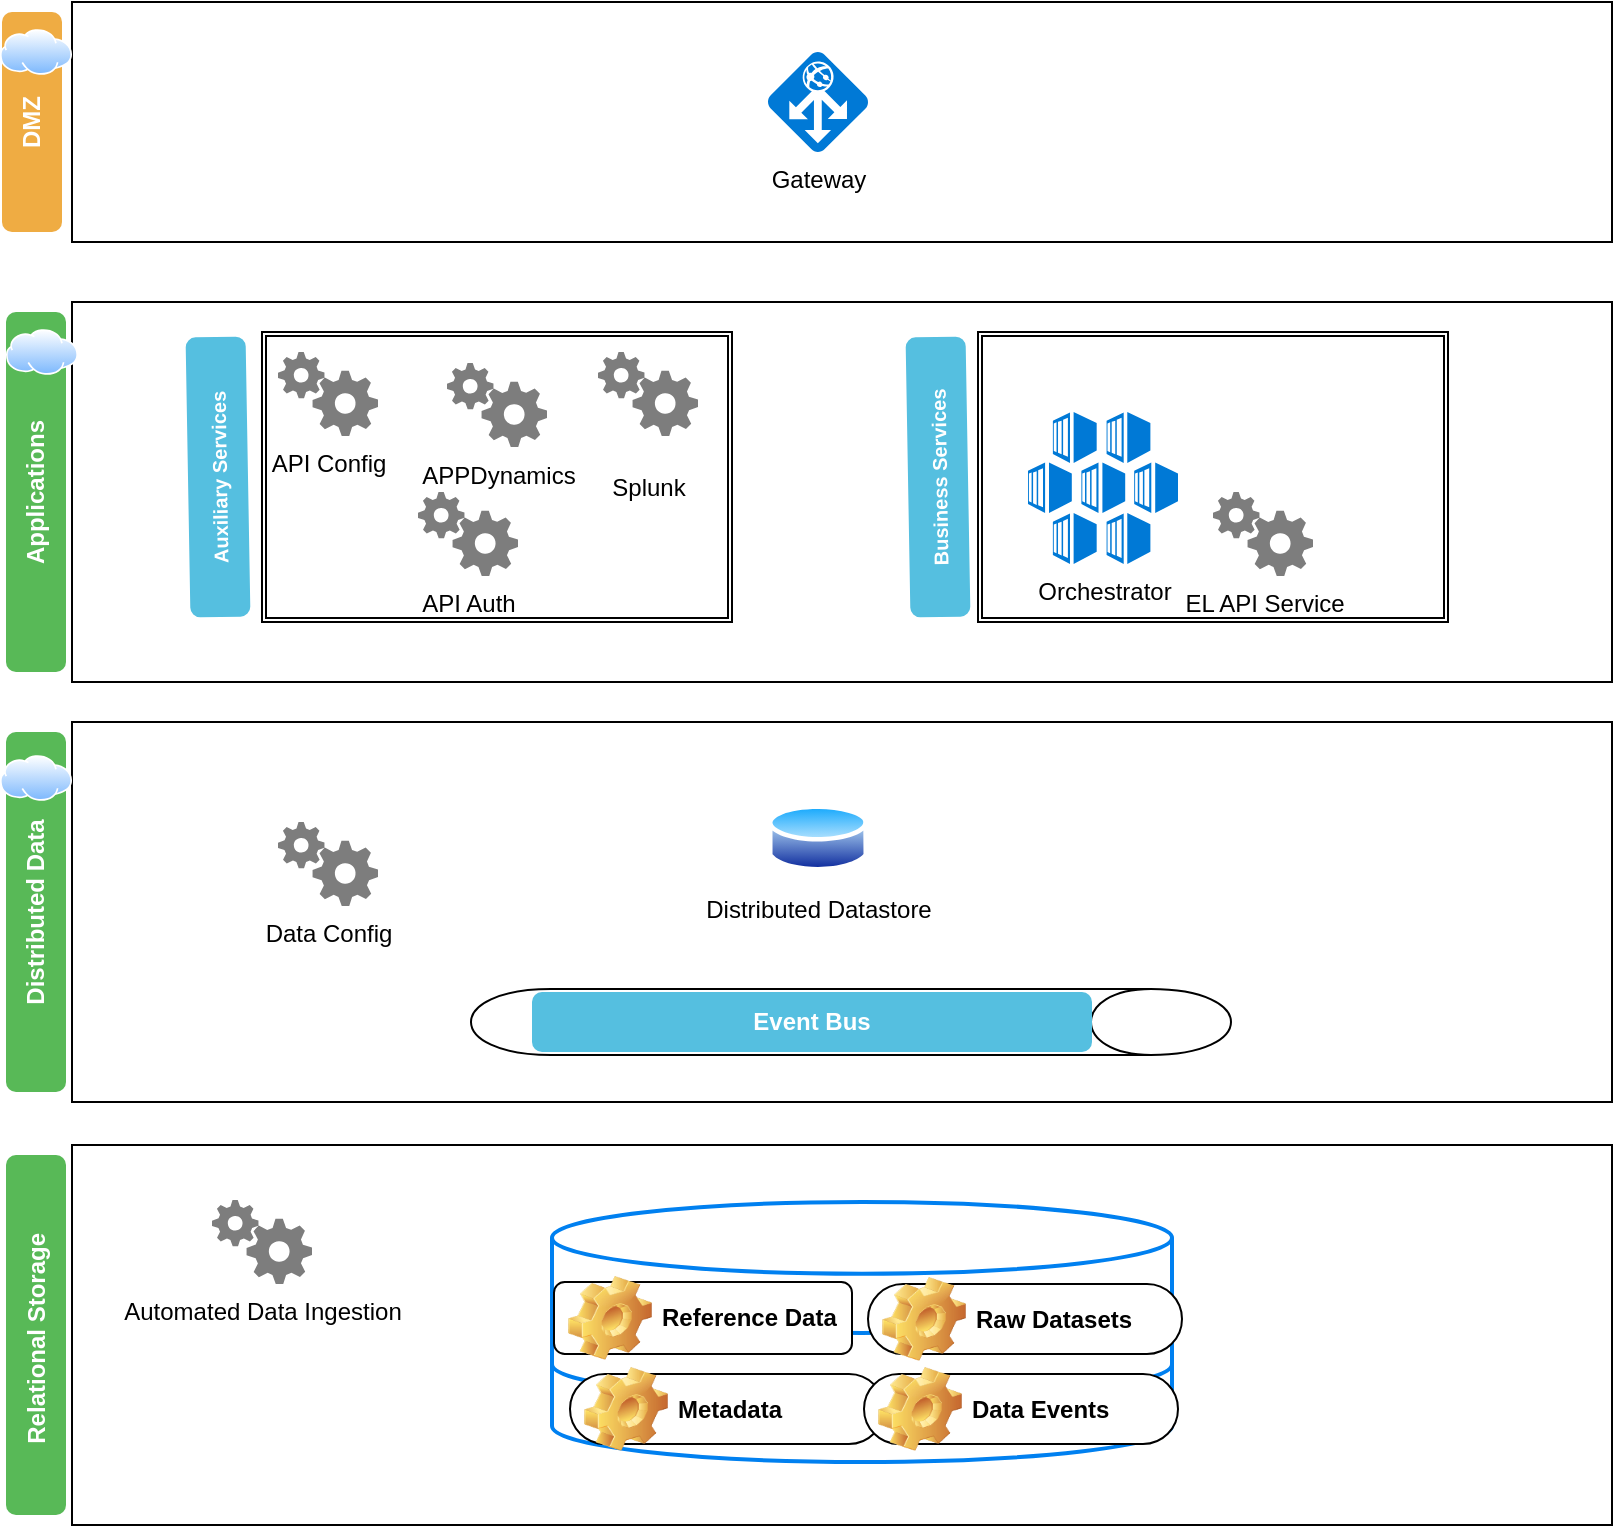 <mxfile pages="1" version="11.2.5" type="github"><diagram id="2VCuNsp4EGawn7Kxpkvm" name="Page-1"><mxGraphModel dx="2062" dy="796" grid="1" gridSize="10" guides="1" tooltips="1" connect="1" arrows="1" fold="1" page="1" pageScale="1" pageWidth="827" pageHeight="1169" math="0" shadow="0"><root><mxCell id="0"/><mxCell id="1" parent="0"/><mxCell id="Sti7MZdgvFHbfkKE7Dy4-1" value="" style="rounded=0;whiteSpace=wrap;html=1;" parent="1" vertex="1"><mxGeometry x="40" y="80" width="770" height="120" as="geometry"/></mxCell><mxCell id="Sti7MZdgvFHbfkKE7Dy4-2" value="DMZ" style="html=1;shadow=0;dashed=0;shape=mxgraph.bootstrap.rrect;align=center;rSize=5;strokeColor=none;fillColor=#EFAC43;fontColor=#ffffff;fontStyle=1;whiteSpace=wrap;rotation=-90;" parent="1" vertex="1"><mxGeometry x="-35" y="125" width="110" height="30" as="geometry"/></mxCell><mxCell id="Sti7MZdgvFHbfkKE7Dy4-3" value="Gateway" style="shadow=0;dashed=0;html=1;strokeColor=none;labelPosition=center;verticalLabelPosition=bottom;verticalAlign=top;align=center;shape=mxgraph.mscae.cloud.application_gateway;fillColor=#0079D6;pointerEvents=1;" parent="1" vertex="1"><mxGeometry x="388" y="105" width="50" height="50" as="geometry"/></mxCell><mxCell id="Sti7MZdgvFHbfkKE7Dy4-4" value="" style="rounded=0;whiteSpace=wrap;html=1;" parent="1" vertex="1"><mxGeometry x="40" y="230" width="770" height="190" as="geometry"/></mxCell><mxCell id="Sti7MZdgvFHbfkKE7Dy4-6" value="Applications" style="html=1;shadow=0;dashed=0;shape=mxgraph.bootstrap.rrect;align=center;rSize=5;strokeColor=none;fillColor=#58B957;fontColor=#ffffff;fontStyle=1;whiteSpace=wrap;rotation=-90;" parent="1" vertex="1"><mxGeometry x="-68" y="310" width="180" height="30" as="geometry"/></mxCell><mxCell id="Sti7MZdgvFHbfkKE7Dy4-7" value="" style="shape=ext;double=1;rounded=0;whiteSpace=wrap;html=1;" parent="1" vertex="1"><mxGeometry x="135" y="245" width="235" height="145" as="geometry"/></mxCell><mxCell id="Sti7MZdgvFHbfkKE7Dy4-8" value="" style="shape=ext;double=1;rounded=0;whiteSpace=wrap;html=1;" parent="1" vertex="1"><mxGeometry x="493" y="245" width="235" height="145" as="geometry"/></mxCell><mxCell id="Sti7MZdgvFHbfkKE7Dy4-9" value="Business Services" style="html=1;shadow=0;dashed=0;shape=mxgraph.bootstrap.rrect;align=center;rSize=5;strokeColor=none;fillColor=#55BFE0;fontColor=#ffffff;fontStyle=1;whiteSpace=wrap;fontSize=10;rotation=-91;" parent="1" vertex="1"><mxGeometry x="403" y="302.5" width="140" height="30" as="geometry"/></mxCell><mxCell id="Sti7MZdgvFHbfkKE7Dy4-10" value="Auxiliary&amp;nbsp;Services" style="html=1;shadow=0;dashed=0;shape=mxgraph.bootstrap.rrect;align=center;rSize=5;strokeColor=none;fillColor=#55BFE0;fontColor=#ffffff;fontStyle=1;whiteSpace=wrap;fontSize=10;rotation=-91;" parent="1" vertex="1"><mxGeometry x="43" y="302.5" width="140" height="30" as="geometry"/></mxCell><mxCell id="Sti7MZdgvFHbfkKE7Dy4-11" value="API Config" style="shadow=0;dashed=0;html=1;strokeColor=none;labelPosition=center;verticalLabelPosition=bottom;verticalAlign=top;align=center;shape=mxgraph.mscae.general.gears;fillColor=#7D7D7D;pointerEvents=1;" parent="1" vertex="1"><mxGeometry x="143" y="255" width="50" height="42" as="geometry"/></mxCell><mxCell id="Sti7MZdgvFHbfkKE7Dy4-12" value="&lt;p&gt;Splunk&lt;/p&gt;" style="shadow=0;dashed=0;html=1;strokeColor=none;labelPosition=center;verticalLabelPosition=bottom;verticalAlign=top;align=center;shape=mxgraph.mscae.general.gears;fillColor=#7D7D7D;pointerEvents=1;" parent="1" vertex="1"><mxGeometry x="303" y="255" width="50" height="42" as="geometry"/></mxCell><mxCell id="Sti7MZdgvFHbfkKE7Dy4-13" value="API Auth" style="shadow=0;dashed=0;html=1;strokeColor=none;labelPosition=center;verticalLabelPosition=bottom;verticalAlign=top;align=center;shape=mxgraph.mscae.general.gears;fillColor=#7D7D7D;pointerEvents=1;" parent="1" vertex="1"><mxGeometry x="213" y="325" width="50" height="42" as="geometry"/></mxCell><mxCell id="Sti7MZdgvFHbfkKE7Dy4-16" value="EL API Service" style="shadow=0;dashed=0;html=1;strokeColor=none;labelPosition=center;verticalLabelPosition=bottom;verticalAlign=top;align=center;shape=mxgraph.mscae.general.gears;fillColor=#7D7D7D;pointerEvents=1;" parent="1" vertex="1"><mxGeometry x="610.5" y="325" width="50" height="42" as="geometry"/></mxCell><mxCell id="Sti7MZdgvFHbfkKE7Dy4-17" value="Orchestrator " style="shadow=0;dashed=0;html=1;strokeColor=none;labelPosition=center;verticalLabelPosition=bottom;verticalAlign=top;align=center;shape=mxgraph.mscae.cloud.container_service;fillColor=#0079D6;pointerEvents=1;" parent="1" vertex="1"><mxGeometry x="518" y="285" width="75" height="76" as="geometry"/></mxCell><mxCell id="Sti7MZdgvFHbfkKE7Dy4-18" value="APPDynamics" style="shadow=0;dashed=0;html=1;strokeColor=none;labelPosition=center;verticalLabelPosition=bottom;verticalAlign=top;align=center;shape=mxgraph.mscae.general.gears;fillColor=#7D7D7D;pointerEvents=1;" parent="1" vertex="1"><mxGeometry x="227.5" y="260.5" width="50" height="42" as="geometry"/></mxCell><mxCell id="Sti7MZdgvFHbfkKE7Dy4-19" value="" style="rounded=0;whiteSpace=wrap;html=1;" parent="1" vertex="1"><mxGeometry x="40" y="440" width="770" height="190" as="geometry"/></mxCell><mxCell id="Sti7MZdgvFHbfkKE7Dy4-20" value="Distributed Data" style="html=1;shadow=0;dashed=0;shape=mxgraph.bootstrap.rrect;align=center;rSize=5;strokeColor=none;fillColor=#58B957;fontColor=#ffffff;fontStyle=1;whiteSpace=wrap;rotation=-90;" parent="1" vertex="1"><mxGeometry x="-68" y="520" width="180" height="30" as="geometry"/></mxCell><mxCell id="Sti7MZdgvFHbfkKE7Dy4-25" value="Distributed Datastore" style="aspect=fixed;perimeter=ellipsePerimeter;html=1;align=center;shadow=0;dashed=0;spacingTop=3;image;image=img/lib/active_directory/database.svg;" parent="1" vertex="1"><mxGeometry x="388" y="479.5" width="50" height="37" as="geometry"/></mxCell><mxCell id="Sti7MZdgvFHbfkKE7Dy4-26" value="" style="shape=cylinder;whiteSpace=wrap;html=1;boundedLbl=1;backgroundOutline=1;rotation=90;" parent="1" vertex="1"><mxGeometry x="413" y="400" width="33" height="380" as="geometry"/></mxCell><mxCell id="Sti7MZdgvFHbfkKE7Dy4-27" value="Event Bus" style="html=1;shadow=0;dashed=0;shape=mxgraph.bootstrap.rrect;align=center;rSize=5;strokeColor=none;fillColor=#55BFE0;fontColor=#ffffff;fontStyle=1;whiteSpace=wrap;" parent="1" vertex="1"><mxGeometry x="270" y="575" width="280" height="30" as="geometry"/></mxCell><mxCell id="Sti7MZdgvFHbfkKE7Dy4-31" value="" style="rounded=0;whiteSpace=wrap;html=1;" parent="1" vertex="1"><mxGeometry x="40" y="651.5" width="770" height="190" as="geometry"/></mxCell><mxCell id="Sti7MZdgvFHbfkKE7Dy4-32" value="Relational Storage&amp;nbsp;" style="html=1;shadow=0;dashed=0;shape=mxgraph.bootstrap.rrect;align=center;rSize=5;strokeColor=none;fillColor=#58B957;fontColor=#ffffff;fontStyle=1;whiteSpace=wrap;rotation=-90;" parent="1" vertex="1"><mxGeometry x="-68" y="731.5" width="180" height="30" as="geometry"/></mxCell><mxCell id="Sti7MZdgvFHbfkKE7Dy4-35" value="Data Config" style="shadow=0;dashed=0;html=1;strokeColor=none;labelPosition=center;verticalLabelPosition=bottom;verticalAlign=top;align=center;shape=mxgraph.mscae.general.gears;fillColor=#7D7D7D;pointerEvents=1;" parent="1" vertex="1"><mxGeometry x="143" y="490" width="50" height="42" as="geometry"/></mxCell><mxCell id="Sti7MZdgvFHbfkKE7Dy4-36" value="" style="html=1;verticalLabelPosition=bottom;align=center;labelBackgroundColor=#ffffff;verticalAlign=top;strokeWidth=2;strokeColor=#0080F0;fillColor=#ffffff;shadow=0;dashed=0;shape=mxgraph.ios7.icons.data;" parent="1" vertex="1"><mxGeometry x="280" y="680" width="310" height="130" as="geometry"/></mxCell><mxCell id="Sti7MZdgvFHbfkKE7Dy4-38" value="Automated Data Ingestion" style="shadow=0;dashed=0;html=1;strokeColor=none;labelPosition=center;verticalLabelPosition=bottom;verticalAlign=top;align=center;shape=mxgraph.mscae.general.gears;fillColor=#7D7D7D;pointerEvents=1;" parent="1" vertex="1"><mxGeometry x="110" y="679" width="50" height="42" as="geometry"/></mxCell><mxCell id="Sti7MZdgvFHbfkKE7Dy4-40" value="Reference Data" style="label;whiteSpace=wrap;html=1;image=img/clipart/Gear_128x128.png" parent="1" vertex="1"><mxGeometry x="281" y="720" width="149" height="36" as="geometry"/></mxCell><mxCell id="Sti7MZdgvFHbfkKE7Dy4-41" value="Raw Datasets" style="label;whiteSpace=wrap;html=1;image=img/clipart/Gear_128x128.png;arcSize=50;" parent="1" vertex="1"><mxGeometry x="438" y="721" width="157" height="35" as="geometry"/></mxCell><mxCell id="Sti7MZdgvFHbfkKE7Dy4-42" value="Metadata" style="label;whiteSpace=wrap;html=1;image=img/clipart/Gear_128x128.png;arcSize=50;" parent="1" vertex="1"><mxGeometry x="289" y="766" width="157" height="35" as="geometry"/></mxCell><mxCell id="Sti7MZdgvFHbfkKE7Dy4-43" value="Data Events" style="label;whiteSpace=wrap;html=1;image=img/clipart/Gear_128x128.png;arcSize=50;" parent="1" vertex="1"><mxGeometry x="436" y="766" width="157" height="35" as="geometry"/></mxCell><mxCell id="Sti7MZdgvFHbfkKE7Dy4-44" value="" style="aspect=fixed;perimeter=ellipsePerimeter;html=1;align=center;shadow=0;dashed=0;spacingTop=3;image;image=img/lib/active_directory/internet_cloud.svg;" parent="1" vertex="1"><mxGeometry x="7" y="243.5" width="36" height="23" as="geometry"/></mxCell><mxCell id="Sti7MZdgvFHbfkKE7Dy4-45" value="" style="aspect=fixed;perimeter=ellipsePerimeter;html=1;align=center;shadow=0;dashed=0;spacingTop=3;image;image=img/lib/active_directory/internet_cloud.svg;" parent="1" vertex="1"><mxGeometry x="4" y="456.5" width="36" height="23" as="geometry"/></mxCell><mxCell id="XLxU1Cd1NheanW9sqFyO-1" value="" style="aspect=fixed;perimeter=ellipsePerimeter;html=1;align=center;shadow=0;dashed=0;spacingTop=3;image;image=img/lib/active_directory/internet_cloud.svg;" vertex="1" parent="1"><mxGeometry x="4" y="93.5" width="36" height="23" as="geometry"/></mxCell></root></mxGraphModel></diagram></mxfile>